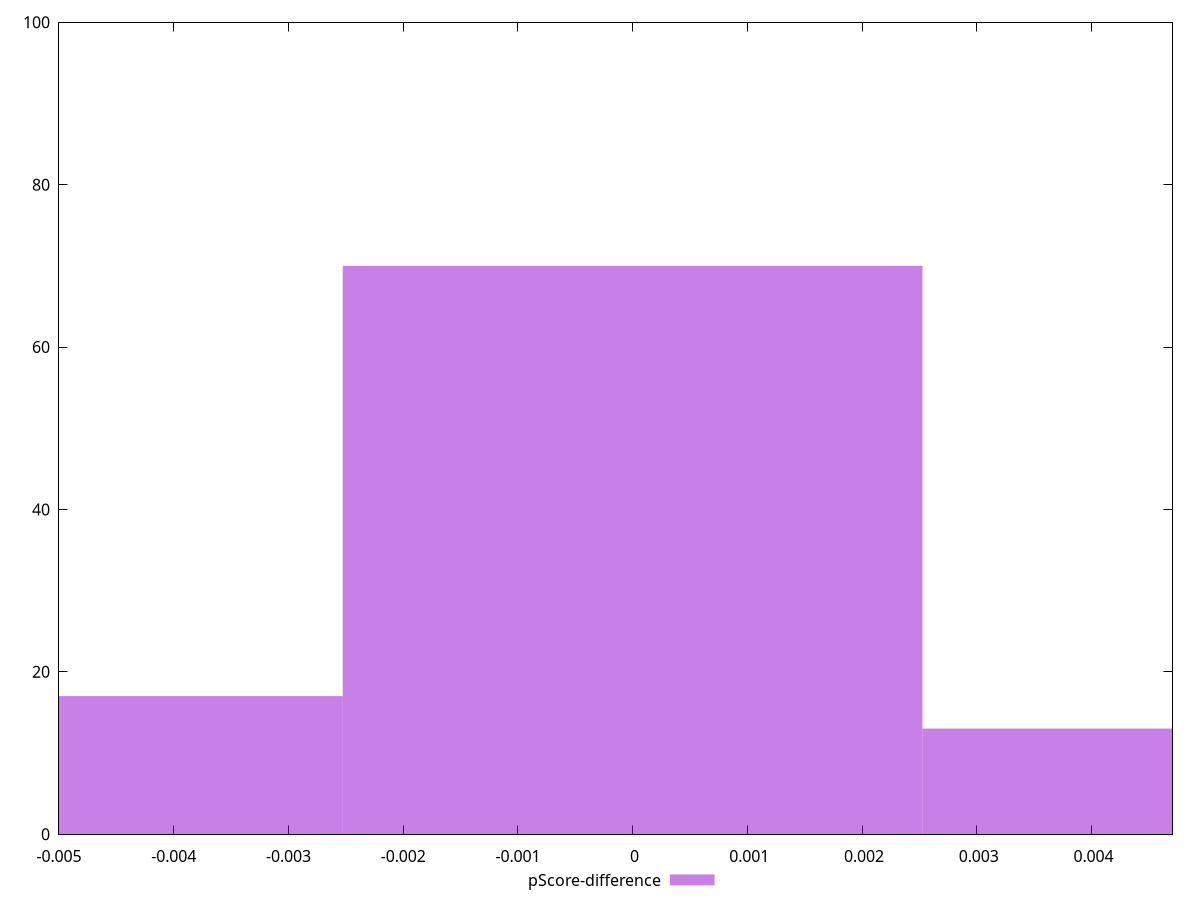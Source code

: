 reset

$pScoreDifference <<EOF
0 70
-0.005053160656871617 17
0.005053160656871617 13
EOF

set key outside below
set boxwidth 0.005053160656871617
set xrange [-0.0050000000000000044:0.004705882352941171]
set yrange [0:100]
set trange [0:100]
set style fill transparent solid 0.5 noborder
set terminal svg size 640, 490 enhanced background rgb 'white'
set output "report_00013_2021-02-09T12-04-24.940Z/uses-http2/samples/pages/pScore-difference/histogram.svg"

plot $pScoreDifference title "pScore-difference" with boxes

reset

